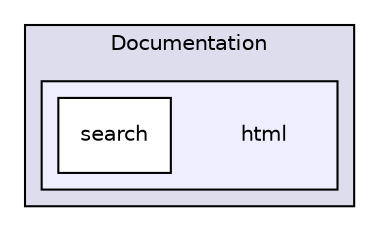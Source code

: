 digraph "/media/nicolas/A600540B0053E13B/Users/nicolas/Documents/Ecole/ISEN/Projet/Coupe de France/Module Cerveau/I2C/i2cCommunication/Documentation/html" {
  compound=true
  node [ fontsize="10", fontname="Helvetica"];
  edge [ labelfontsize="10", labelfontname="Helvetica"];
  subgraph clusterdir_53deca6e302611044c9de41dcd50ed12 {
    graph [ bgcolor="#ddddee", pencolor="black", label="Documentation" fontname="Helvetica", fontsize="10", URL="dir_53deca6e302611044c9de41dcd50ed12.html"]
  subgraph clusterdir_82924bc340246b2cd02f07536b812112 {
    graph [ bgcolor="#eeeeff", pencolor="black", label="" URL="dir_82924bc340246b2cd02f07536b812112.html"];
    dir_82924bc340246b2cd02f07536b812112 [shape=plaintext label="html"];
    dir_5114723d31932041c084c8d65f3f25fa [shape=box label="search" color="black" fillcolor="white" style="filled" URL="dir_5114723d31932041c084c8d65f3f25fa.html"];
  }
  }
}
